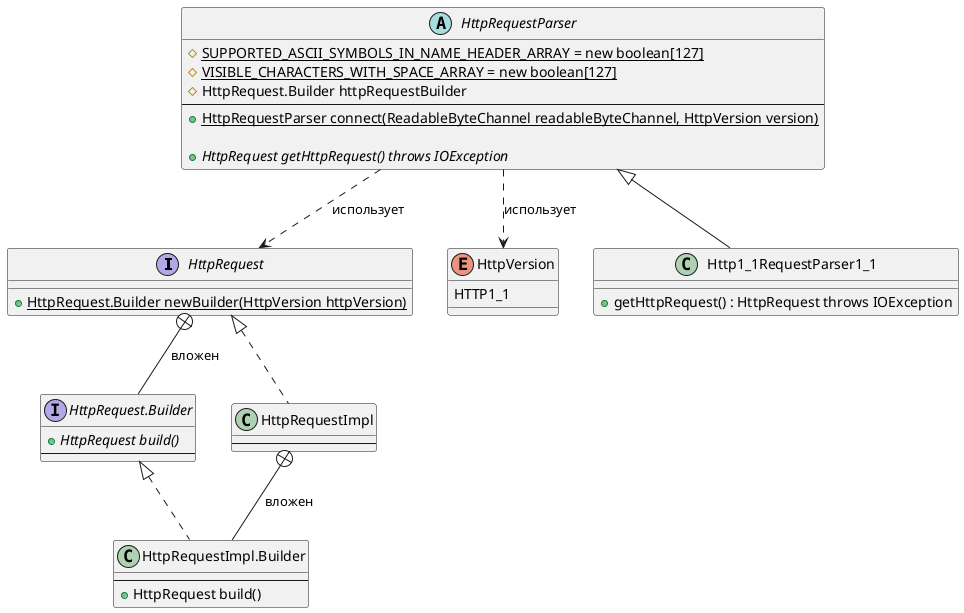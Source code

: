 @startuml
'https://plantuml.com/class-diagram
interface HttpRequest {
    + {static} HttpRequest.Builder newBuilder(HttpVersion httpVersion)
}

interface "HttpRequest.Builder" as HttpRequest_Builder {
    + {abstract} HttpRequest build()
--
}

class HttpRequestImpl {
--
}

class "HttpRequestImpl.Builder" as HttpRequestImpl_Builder {
--
    + HttpRequest build()
}


HttpRequest +-- HttpRequest_Builder : вложен
HttpRequest <|.. HttpRequestImpl

HttpRequest_Builder <|.. HttpRequestImpl_Builder
HttpRequestImpl +-- HttpRequestImpl_Builder : вложен


'''''''''''''''''''''''''''''''''''''''''''''''''''''''
enum HttpVersion {
    HTTP1_1
}

abstract class HttpRequestParser {
    # {static} SUPPORTED_ASCII_SYMBOLS_IN_NAME_HEADER_ARRAY = new boolean[127]
    # {static} VISIBLE_CHARACTERS_WITH_SPACE_ARRAY = new boolean[127]
    # HttpRequest.Builder httpRequestBuilder
    --
    + {static} HttpRequestParser connect(ReadableByteChannel readableByteChannel, HttpVersion version)

    + {abstract} HttpRequest getHttpRequest() throws IOException
}

class Http1_1RequestParser1_1 {
    + getHttpRequest() : HttpRequest throws IOException
}

HttpRequestParser ..> HttpVersion : использует
HttpRequestParser ..> HttpRequest : использует

HttpRequestParser <|-- Http1_1RequestParser1_1
@enduml